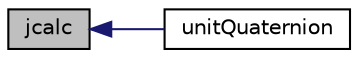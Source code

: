 digraph "jcalc"
{
  bgcolor="transparent";
  edge [fontname="Helvetica",fontsize="10",labelfontname="Helvetica",labelfontsize="10"];
  node [fontname="Helvetica",fontsize="10",shape=record];
  rankdir="LR";
  Node1 [label="jcalc",height=0.2,width=0.4,color="black", fillcolor="grey75", style="filled", fontcolor="black"];
  Node1 -> Node2 [dir="back",color="midnightblue",fontsize="10",style="solid",fontname="Helvetica"];
  Node2 [label="unitQuaternion",height=0.2,width=0.4,color="black",URL="$a02277.html#aecbc3ee32456894ccf9ec31315b7c1af",tooltip="Return true as this joint describes rotation using a quaternion. "];
}
